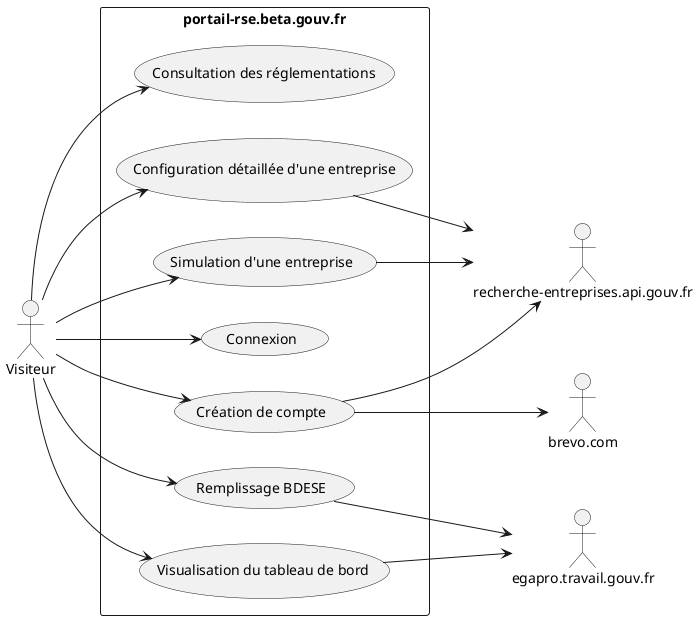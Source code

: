 @startuml
left to right direction
actor "Visiteur" as visiteur
actor "recherche-entreprises.api.gouv.fr" as apiRE
actor "egapro.travail.gouv.fr" as apiEP
actor "brevo.com" as apiBrevo

rectangle portail-rse.beta.gouv.fr {
  usecase "Consultation des réglementations" as UC1
  usecase "Simulation d'une entreprise" as UC2
  usecase "Création de compte" as UC3
  usecase "Connexion" as UC4
  usecase "Configuration détaillée d'une entreprise" as UC5
  usecase "Visualisation du tableau de bord" as UC6
  usecase "Remplissage BDESE" as UC7
}
visiteur --> UC1
visiteur --> UC2
visiteur --> UC3
visiteur --> UC4
visiteur --> UC5
visiteur --> UC6
visiteur --> UC7
UC2 --> apiRE
UC3 --> apiRE
UC3 --> apiBrevo
UC5 --> apiRE
UC6 --> apiEP
UC7 --> apiEP
@enduml
